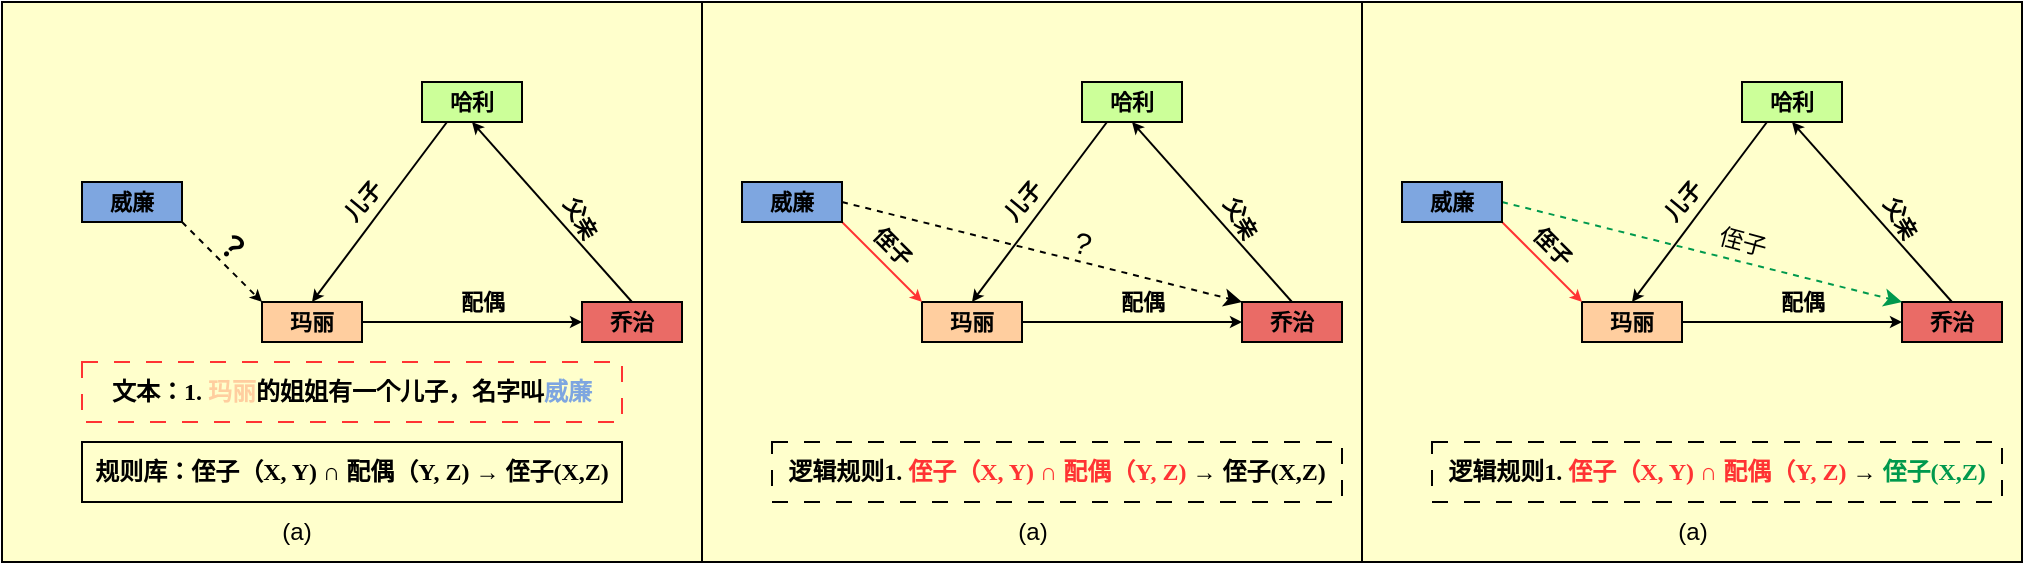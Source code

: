 <mxfile version="26.0.16">
  <diagram name="第 1 页" id="7BNkAPBlkhEjI7NNNy0N">
    <mxGraphModel dx="1302" dy="763" grid="1" gridSize="10" guides="1" tooltips="1" connect="1" arrows="1" fold="1" page="1" pageScale="1" pageWidth="827" pageHeight="1169" math="0" shadow="0">
      <root>
        <mxCell id="0" />
        <mxCell id="1" parent="0" />
        <mxCell id="Dud1PbT-B_5KXJvCq5s--25" value="" style="rounded=0;whiteSpace=wrap;html=1;fontStyle=1;fillColor=#FFFFCC;glass=0;fontFamily=Times New Roman;" vertex="1" parent="1">
          <mxGeometry x="10" y="80" width="350" height="280" as="geometry" />
        </mxCell>
        <mxCell id="Dud1PbT-B_5KXJvCq5s--26" style="edgeStyle=none;shape=connector;rounded=0;orthogonalLoop=1;jettySize=auto;html=1;exitX=0.5;exitY=0;exitDx=0;exitDy=0;entryX=0.5;entryY=1;entryDx=0;entryDy=0;strokeColor=default;align=center;verticalAlign=middle;fontFamily=Times New Roman;fontSize=11;fontColor=default;labelBackgroundColor=default;endArrow=classic;endSize=3;fontStyle=1" edge="1" source="Dud1PbT-B_5KXJvCq5s--30" target="Dud1PbT-B_5KXJvCq5s--46" parent="1">
          <mxGeometry relative="1" as="geometry" />
        </mxCell>
        <mxCell id="Dud1PbT-B_5KXJvCq5s--27" value="父亲" style="edgeLabel;html=1;align=center;verticalAlign=middle;resizable=0;points=[];fontFamily=Times New Roman;fontSize=11;fontColor=default;labelBackgroundColor=none;fontStyle=1;rotation=60;" vertex="1" connectable="0" parent="Dud1PbT-B_5KXJvCq5s--26">
          <mxGeometry x="0.038" y="2" relative="1" as="geometry">
            <mxPoint x="17" y="3" as="offset" />
          </mxGeometry>
        </mxCell>
        <mxCell id="Dud1PbT-B_5KXJvCq5s--30" value="乔治" style="rounded=0;whiteSpace=wrap;html=1;fontFamily=Times New Roman;fontSize=11;fontColor=default;labelBackgroundColor=none;fontStyle=1;fillColor=#EA6B66;" vertex="1" parent="1">
          <mxGeometry x="300" y="230" width="50" height="20" as="geometry" />
        </mxCell>
        <mxCell id="Dud1PbT-B_5KXJvCq5s--34" value="配偶" style="edgeStyle=none;shape=connector;rounded=0;orthogonalLoop=1;jettySize=auto;html=1;exitX=1;exitY=0.5;exitDx=0;exitDy=0;entryX=0;entryY=0.5;entryDx=0;entryDy=0;strokeColor=default;align=center;verticalAlign=middle;fontFamily=Times New Roman;fontSize=11;fontColor=default;labelBackgroundColor=none;endArrow=classic;endSize=3;fontStyle=1" edge="1" source="Dud1PbT-B_5KXJvCq5s--35" target="Dud1PbT-B_5KXJvCq5s--30" parent="1">
          <mxGeometry x="0.091" y="10" relative="1" as="geometry">
            <mxPoint as="offset" />
          </mxGeometry>
        </mxCell>
        <mxCell id="Dud1PbT-B_5KXJvCq5s--35" value="&lt;font&gt;&lt;span style=&quot;caret-color: rgb(255, 102, 102); color: rgb(0, 0, 0);&quot;&gt;玛丽&lt;/span&gt;&lt;/font&gt;" style="rounded=0;whiteSpace=wrap;html=1;fontFamily=Times New Roman;fontSize=11;fontColor=default;labelBackgroundColor=none;fontStyle=1;strokeColor=default;fillColor=#FFCE9F;" vertex="1" parent="1">
          <mxGeometry x="140" y="230" width="50" height="20" as="geometry" />
        </mxCell>
        <mxCell id="Dud1PbT-B_5KXJvCq5s--39" style="edgeStyle=none;shape=connector;rounded=0;orthogonalLoop=1;jettySize=auto;html=1;exitX=1;exitY=1;exitDx=0;exitDy=0;entryX=0;entryY=0;entryDx=0;entryDy=0;strokeColor=default;align=center;verticalAlign=middle;fontFamily=Times New Roman;fontSize=11;fontColor=default;labelBackgroundColor=default;endArrow=classic;endSize=3;fontStyle=1;dashed=1;" edge="1" source="Dud1PbT-B_5KXJvCq5s--43" target="Dud1PbT-B_5KXJvCq5s--35" parent="1">
          <mxGeometry relative="1" as="geometry" />
        </mxCell>
        <mxCell id="Dud1PbT-B_5KXJvCq5s--40" value="&lt;font style=&quot;font-size: 15px;&quot;&gt;？&lt;/font&gt;" style="edgeLabel;html=1;align=center;verticalAlign=middle;resizable=0;points=[];fontFamily=Times New Roman;fontSize=11;fontColor=default;labelBackgroundColor=none;fontStyle=1;rotation=40;" vertex="1" connectable="0" parent="Dud1PbT-B_5KXJvCq5s--39">
          <mxGeometry x="0.229" relative="1" as="geometry">
            <mxPoint y="-13" as="offset" />
          </mxGeometry>
        </mxCell>
        <mxCell id="Dud1PbT-B_5KXJvCq5s--43" value="威廉" style="rounded=0;whiteSpace=wrap;html=1;fontFamily=Times New Roman;fontSize=11;fontColor=default;labelBackgroundColor=none;fontStyle=1;fillColor=#7EA6E0;" vertex="1" parent="1">
          <mxGeometry x="50" y="170" width="50" height="20" as="geometry" />
        </mxCell>
        <mxCell id="Dud1PbT-B_5KXJvCq5s--44" style="edgeStyle=none;shape=connector;rounded=0;orthogonalLoop=1;jettySize=auto;html=1;exitX=0.25;exitY=1;exitDx=0;exitDy=0;entryX=0.5;entryY=0;entryDx=0;entryDy=0;strokeColor=default;align=center;verticalAlign=middle;fontFamily=Times New Roman;fontSize=11;fontColor=default;labelBackgroundColor=default;endArrow=classic;endSize=3;fontStyle=1" edge="1" source="Dud1PbT-B_5KXJvCq5s--46" target="Dud1PbT-B_5KXJvCq5s--35" parent="1">
          <mxGeometry relative="1" as="geometry" />
        </mxCell>
        <mxCell id="Dud1PbT-B_5KXJvCq5s--45" value="儿子" style="edgeLabel;html=1;align=center;verticalAlign=middle;resizable=0;points=[];fontFamily=Times New Roman;fontSize=11;fontColor=default;labelBackgroundColor=none;fontStyle=1;rotation=-50;" vertex="1" connectable="0" parent="Dud1PbT-B_5KXJvCq5s--44">
          <mxGeometry x="-0.075" y="-1" relative="1" as="geometry">
            <mxPoint x="-11" y="-1" as="offset" />
          </mxGeometry>
        </mxCell>
        <mxCell id="Dud1PbT-B_5KXJvCq5s--46" value="哈利" style="rounded=0;whiteSpace=wrap;html=1;fontFamily=Times New Roman;fontSize=11;fontColor=default;labelBackgroundColor=none;fontStyle=1;fillColor=#CCFF99;" vertex="1" parent="1">
          <mxGeometry x="220" y="120" width="50" height="20" as="geometry" />
        </mxCell>
        <mxCell id="Dud1PbT-B_5KXJvCq5s--74" value="" style="rounded=0;whiteSpace=wrap;html=1;fontStyle=1;fillColor=#FFFFCC;fontFamily=Times New Roman;" vertex="1" parent="1">
          <mxGeometry x="360" y="80" width="330" height="280" as="geometry" />
        </mxCell>
        <mxCell id="Dud1PbT-B_5KXJvCq5s--75" style="edgeStyle=none;shape=connector;rounded=0;orthogonalLoop=1;jettySize=auto;html=1;exitX=0.5;exitY=0;exitDx=0;exitDy=0;entryX=0.5;entryY=1;entryDx=0;entryDy=0;strokeColor=default;align=center;verticalAlign=middle;fontFamily=Times New Roman;fontSize=11;fontColor=default;labelBackgroundColor=default;endArrow=classic;endSize=3;fontStyle=1" edge="1" source="Dud1PbT-B_5KXJvCq5s--77" target="Dud1PbT-B_5KXJvCq5s--85" parent="1">
          <mxGeometry relative="1" as="geometry" />
        </mxCell>
        <mxCell id="Dud1PbT-B_5KXJvCq5s--76" value="父亲" style="edgeLabel;html=1;align=center;verticalAlign=middle;resizable=0;points=[];fontFamily=Times New Roman;fontSize=11;fontColor=default;labelBackgroundColor=none;fontStyle=1;rotation=60;" vertex="1" connectable="0" parent="Dud1PbT-B_5KXJvCq5s--75">
          <mxGeometry x="0.038" y="2" relative="1" as="geometry">
            <mxPoint x="17" y="3" as="offset" />
          </mxGeometry>
        </mxCell>
        <mxCell id="Dud1PbT-B_5KXJvCq5s--77" value="乔治" style="rounded=0;whiteSpace=wrap;html=1;fontFamily=Times New Roman;fontSize=11;fontColor=default;labelBackgroundColor=none;fontStyle=1;fillColor=#EA6B66;" vertex="1" parent="1">
          <mxGeometry x="630" y="230" width="50" height="20" as="geometry" />
        </mxCell>
        <mxCell id="Dud1PbT-B_5KXJvCq5s--78" value="配偶" style="edgeStyle=none;shape=connector;rounded=0;orthogonalLoop=1;jettySize=auto;html=1;exitX=1;exitY=0.5;exitDx=0;exitDy=0;entryX=0;entryY=0.5;entryDx=0;entryDy=0;strokeColor=default;align=center;verticalAlign=middle;fontFamily=Times New Roman;fontSize=11;fontColor=default;labelBackgroundColor=none;endArrow=classic;endSize=3;fontStyle=1" edge="1" source="Dud1PbT-B_5KXJvCq5s--79" target="Dud1PbT-B_5KXJvCq5s--77" parent="1">
          <mxGeometry x="0.091" y="10" relative="1" as="geometry">
            <mxPoint as="offset" />
          </mxGeometry>
        </mxCell>
        <mxCell id="Dud1PbT-B_5KXJvCq5s--79" value="&lt;font&gt;&lt;span style=&quot;caret-color: rgb(255, 102, 102); color: rgb(0, 0, 0);&quot;&gt;玛丽&lt;/span&gt;&lt;/font&gt;" style="rounded=0;whiteSpace=wrap;html=1;fontFamily=Times New Roman;fontSize=11;fontColor=default;labelBackgroundColor=none;fontStyle=1;strokeColor=default;fillColor=#FFCE9F;" vertex="1" parent="1">
          <mxGeometry x="470" y="230" width="50" height="20" as="geometry" />
        </mxCell>
        <mxCell id="Dud1PbT-B_5KXJvCq5s--80" style="edgeStyle=none;shape=connector;rounded=0;orthogonalLoop=1;jettySize=auto;html=1;exitX=1;exitY=1;exitDx=0;exitDy=0;entryX=0;entryY=0;entryDx=0;entryDy=0;strokeColor=#FF3333;align=center;verticalAlign=middle;fontFamily=Times New Roman;fontSize=11;fontColor=default;labelBackgroundColor=default;endArrow=classic;endSize=3;fontStyle=1;" edge="1" source="Dud1PbT-B_5KXJvCq5s--82" target="Dud1PbT-B_5KXJvCq5s--79" parent="1">
          <mxGeometry relative="1" as="geometry" />
        </mxCell>
        <mxCell id="Dud1PbT-B_5KXJvCq5s--81" value="&lt;span&gt;侄子&lt;/span&gt;" style="edgeLabel;html=1;align=center;verticalAlign=middle;resizable=0;points=[];fontFamily=Times New Roman;fontSize=11;fontColor=default;labelBackgroundColor=none;fontStyle=1;rotation=45;" vertex="1" connectable="0" parent="Dud1PbT-B_5KXJvCq5s--80">
          <mxGeometry x="0.229" relative="1" as="geometry">
            <mxPoint y="-13" as="offset" />
          </mxGeometry>
        </mxCell>
        <mxCell id="Dud1PbT-B_5KXJvCq5s--124" style="rounded=0;orthogonalLoop=1;jettySize=auto;html=1;exitX=1;exitY=0.5;exitDx=0;exitDy=0;entryX=0;entryY=0;entryDx=0;entryDy=0;dashed=1;labelBackgroundColor=none;" edge="1" parent="1" source="Dud1PbT-B_5KXJvCq5s--82" target="Dud1PbT-B_5KXJvCq5s--77">
          <mxGeometry relative="1" as="geometry" />
        </mxCell>
        <mxCell id="Dud1PbT-B_5KXJvCq5s--125" value="?" style="edgeLabel;html=1;align=center;verticalAlign=middle;resizable=0;points=[];labelBackgroundColor=none;rotation=15;fontSize=15;" vertex="1" connectable="0" parent="Dud1PbT-B_5KXJvCq5s--124">
          <mxGeometry x="0.161" y="-1" relative="1" as="geometry">
            <mxPoint x="4" y="-10" as="offset" />
          </mxGeometry>
        </mxCell>
        <mxCell id="Dud1PbT-B_5KXJvCq5s--82" value="威廉" style="rounded=0;whiteSpace=wrap;html=1;fontFamily=Times New Roman;fontSize=11;fontColor=default;labelBackgroundColor=none;fontStyle=1;fillColor=#7EA6E0;" vertex="1" parent="1">
          <mxGeometry x="380" y="170" width="50" height="20" as="geometry" />
        </mxCell>
        <mxCell id="Dud1PbT-B_5KXJvCq5s--83" style="edgeStyle=none;shape=connector;rounded=0;orthogonalLoop=1;jettySize=auto;html=1;exitX=0.25;exitY=1;exitDx=0;exitDy=0;entryX=0.5;entryY=0;entryDx=0;entryDy=0;strokeColor=default;align=center;verticalAlign=middle;fontFamily=Times New Roman;fontSize=11;fontColor=default;labelBackgroundColor=default;endArrow=classic;endSize=3;fontStyle=1" edge="1" source="Dud1PbT-B_5KXJvCq5s--85" target="Dud1PbT-B_5KXJvCq5s--79" parent="1">
          <mxGeometry relative="1" as="geometry" />
        </mxCell>
        <mxCell id="Dud1PbT-B_5KXJvCq5s--84" value="儿子" style="edgeLabel;html=1;align=center;verticalAlign=middle;resizable=0;points=[];fontFamily=Times New Roman;fontSize=11;fontColor=default;labelBackgroundColor=none;fontStyle=1;rotation=-50;" vertex="1" connectable="0" parent="Dud1PbT-B_5KXJvCq5s--83">
          <mxGeometry x="-0.075" y="-1" relative="1" as="geometry">
            <mxPoint x="-11" y="-1" as="offset" />
          </mxGeometry>
        </mxCell>
        <mxCell id="Dud1PbT-B_5KXJvCq5s--85" value="哈利" style="rounded=0;whiteSpace=wrap;html=1;fontFamily=Times New Roman;fontSize=11;fontColor=default;labelBackgroundColor=none;fontStyle=1;fillColor=#CCFF99;" vertex="1" parent="1">
          <mxGeometry x="550" y="120" width="50" height="20" as="geometry" />
        </mxCell>
        <mxCell id="Dud1PbT-B_5KXJvCq5s--110" value="&lt;b&gt;&lt;span style=&quot;color: rgb(0, 0, 0);&quot;&gt;文本：1. &lt;/span&gt;&lt;span style=&quot;color: rgb(255, 206, 159);&quot;&gt;玛丽&lt;/span&gt;的姐姐有一个儿子，名字叫&lt;span style=&quot;color: rgb(126, 166, 224);&quot;&gt;威廉&lt;/span&gt;&lt;/b&gt;" style="text;html=1;align=center;verticalAlign=middle;whiteSpace=wrap;rounded=0;strokeColor=#FF3333;dashed=1;dashPattern=8 8;strokeWidth=1;fontFamily=Times New Roman;" vertex="1" parent="1">
          <mxGeometry x="50" y="260" width="270" height="30" as="geometry" />
        </mxCell>
        <mxCell id="Dud1PbT-B_5KXJvCq5s--111" value="&lt;b&gt;&lt;span style=&quot;color: rgb(0, 0, 0);&quot;&gt;逻辑规则1.&amp;nbsp;&lt;/span&gt;&lt;/b&gt;&lt;b&gt;&lt;span style=&quot;color: rgb(255, 51, 51);&quot;&gt;侄子（X, Y) ∩ 配偶（Y, Z)&lt;/span&gt;&amp;nbsp;&lt;span style=&quot;text-align: start;&quot;&gt;→ 侄子(X,Z)&lt;/span&gt;&lt;/b&gt;" style="text;html=1;align=center;verticalAlign=middle;whiteSpace=wrap;rounded=0;strokeColor=default;dashed=1;dashPattern=8 8;strokeWidth=1;fontFamily=Times New Roman;" vertex="1" parent="1">
          <mxGeometry x="395" y="300" width="285" height="30" as="geometry" />
        </mxCell>
        <mxCell id="Dud1PbT-B_5KXJvCq5s--113" value="&lt;font face=&quot;Times New Roman&quot;&gt;&lt;b&gt;规则库：侄子（X, Y) ∩ 配偶（Y, Z)&amp;nbsp;&lt;span style=&quot;text-align: start;&quot;&gt;→ 侄子(X,Z)&lt;/span&gt;&lt;/b&gt;&lt;/font&gt;" style="text;html=1;align=center;verticalAlign=middle;whiteSpace=wrap;rounded=0;strokeColor=default;strokeWidth=1;fontFamily=Times New Roman;" vertex="1" parent="1">
          <mxGeometry x="50" y="300" width="270" height="30" as="geometry" />
        </mxCell>
        <mxCell id="Dud1PbT-B_5KXJvCq5s--127" value="" style="rounded=0;whiteSpace=wrap;html=1;fontStyle=1;fillColor=#FFFFCC;fontFamily=Times New Roman;" vertex="1" parent="1">
          <mxGeometry x="690" y="80" width="330" height="280" as="geometry" />
        </mxCell>
        <mxCell id="Dud1PbT-B_5KXJvCq5s--128" style="edgeStyle=none;shape=connector;rounded=0;orthogonalLoop=1;jettySize=auto;html=1;exitX=0.5;exitY=0;exitDx=0;exitDy=0;entryX=0.5;entryY=1;entryDx=0;entryDy=0;strokeColor=default;align=center;verticalAlign=middle;fontFamily=Times New Roman;fontSize=11;fontColor=default;labelBackgroundColor=default;endArrow=classic;endSize=3;fontStyle=1" edge="1" source="Dud1PbT-B_5KXJvCq5s--130" target="Dud1PbT-B_5KXJvCq5s--140" parent="1">
          <mxGeometry relative="1" as="geometry" />
        </mxCell>
        <mxCell id="Dud1PbT-B_5KXJvCq5s--129" value="父亲" style="edgeLabel;html=1;align=center;verticalAlign=middle;resizable=0;points=[];fontFamily=Times New Roman;fontSize=11;fontColor=default;labelBackgroundColor=none;fontStyle=1;rotation=60;" vertex="1" connectable="0" parent="Dud1PbT-B_5KXJvCq5s--128">
          <mxGeometry x="0.038" y="2" relative="1" as="geometry">
            <mxPoint x="17" y="3" as="offset" />
          </mxGeometry>
        </mxCell>
        <mxCell id="Dud1PbT-B_5KXJvCq5s--130" value="乔治" style="rounded=0;whiteSpace=wrap;html=1;fontFamily=Times New Roman;fontSize=11;fontColor=default;labelBackgroundColor=none;fontStyle=1;fillColor=#EA6B66;" vertex="1" parent="1">
          <mxGeometry x="960" y="230" width="50" height="20" as="geometry" />
        </mxCell>
        <mxCell id="Dud1PbT-B_5KXJvCq5s--131" value="配偶" style="edgeStyle=none;shape=connector;rounded=0;orthogonalLoop=1;jettySize=auto;html=1;exitX=1;exitY=0.5;exitDx=0;exitDy=0;entryX=0;entryY=0.5;entryDx=0;entryDy=0;strokeColor=default;align=center;verticalAlign=middle;fontFamily=Times New Roman;fontSize=11;fontColor=default;labelBackgroundColor=none;endArrow=classic;endSize=3;fontStyle=1" edge="1" source="Dud1PbT-B_5KXJvCq5s--132" target="Dud1PbT-B_5KXJvCq5s--130" parent="1">
          <mxGeometry x="0.091" y="10" relative="1" as="geometry">
            <mxPoint as="offset" />
          </mxGeometry>
        </mxCell>
        <mxCell id="Dud1PbT-B_5KXJvCq5s--132" value="&lt;font&gt;&lt;span style=&quot;caret-color: rgb(255, 102, 102); color: rgb(0, 0, 0);&quot;&gt;玛丽&lt;/span&gt;&lt;/font&gt;" style="rounded=0;whiteSpace=wrap;html=1;fontFamily=Times New Roman;fontSize=11;fontColor=default;labelBackgroundColor=none;fontStyle=1;strokeColor=default;fillColor=#FFCE9F;" vertex="1" parent="1">
          <mxGeometry x="800" y="230" width="50" height="20" as="geometry" />
        </mxCell>
        <mxCell id="Dud1PbT-B_5KXJvCq5s--133" style="edgeStyle=none;shape=connector;rounded=0;orthogonalLoop=1;jettySize=auto;html=1;exitX=1;exitY=1;exitDx=0;exitDy=0;entryX=0;entryY=0;entryDx=0;entryDy=0;strokeColor=#FF3333;align=center;verticalAlign=middle;fontFamily=Times New Roman;fontSize=11;fontColor=default;labelBackgroundColor=default;endArrow=classic;endSize=3;fontStyle=1;" edge="1" source="Dud1PbT-B_5KXJvCq5s--137" target="Dud1PbT-B_5KXJvCq5s--132" parent="1">
          <mxGeometry relative="1" as="geometry" />
        </mxCell>
        <mxCell id="Dud1PbT-B_5KXJvCq5s--134" value="&lt;span&gt;侄子&lt;/span&gt;" style="edgeLabel;html=1;align=center;verticalAlign=middle;resizable=0;points=[];fontFamily=Times New Roman;fontSize=11;fontColor=default;labelBackgroundColor=none;fontStyle=1;rotation=45;" vertex="1" connectable="0" parent="Dud1PbT-B_5KXJvCq5s--133">
          <mxGeometry x="0.229" relative="1" as="geometry">
            <mxPoint y="-13" as="offset" />
          </mxGeometry>
        </mxCell>
        <mxCell id="Dud1PbT-B_5KXJvCq5s--135" style="rounded=0;orthogonalLoop=1;jettySize=auto;html=1;exitX=1;exitY=0.5;exitDx=0;exitDy=0;entryX=0;entryY=0;entryDx=0;entryDy=0;dashed=1;labelBackgroundColor=none;strokeColor=#00994D;" edge="1" source="Dud1PbT-B_5KXJvCq5s--137" target="Dud1PbT-B_5KXJvCq5s--130" parent="1">
          <mxGeometry relative="1" as="geometry" />
        </mxCell>
        <mxCell id="Dud1PbT-B_5KXJvCq5s--136" value="侄子" style="edgeLabel;html=1;align=center;verticalAlign=middle;resizable=0;points=[];labelBackgroundColor=none;rotation=15;fontSize=12;fontFamily=Times New Roman;" vertex="1" connectable="0" parent="Dud1PbT-B_5KXJvCq5s--135">
          <mxGeometry x="0.161" y="-1" relative="1" as="geometry">
            <mxPoint x="4" y="-10" as="offset" />
          </mxGeometry>
        </mxCell>
        <mxCell id="Dud1PbT-B_5KXJvCq5s--137" value="威廉" style="rounded=0;whiteSpace=wrap;html=1;fontFamily=Times New Roman;fontSize=11;fontColor=default;labelBackgroundColor=none;fontStyle=1;fillColor=#7EA6E0;" vertex="1" parent="1">
          <mxGeometry x="710" y="170" width="50" height="20" as="geometry" />
        </mxCell>
        <mxCell id="Dud1PbT-B_5KXJvCq5s--138" style="edgeStyle=none;shape=connector;rounded=0;orthogonalLoop=1;jettySize=auto;html=1;exitX=0.25;exitY=1;exitDx=0;exitDy=0;entryX=0.5;entryY=0;entryDx=0;entryDy=0;strokeColor=default;align=center;verticalAlign=middle;fontFamily=Times New Roman;fontSize=11;fontColor=default;labelBackgroundColor=default;endArrow=classic;endSize=3;fontStyle=1" edge="1" source="Dud1PbT-B_5KXJvCq5s--140" target="Dud1PbT-B_5KXJvCq5s--132" parent="1">
          <mxGeometry relative="1" as="geometry" />
        </mxCell>
        <mxCell id="Dud1PbT-B_5KXJvCq5s--139" value="儿子" style="edgeLabel;html=1;align=center;verticalAlign=middle;resizable=0;points=[];fontFamily=Times New Roman;fontSize=11;fontColor=default;labelBackgroundColor=none;fontStyle=1;rotation=-50;" vertex="1" connectable="0" parent="Dud1PbT-B_5KXJvCq5s--138">
          <mxGeometry x="-0.075" y="-1" relative="1" as="geometry">
            <mxPoint x="-11" y="-1" as="offset" />
          </mxGeometry>
        </mxCell>
        <mxCell id="Dud1PbT-B_5KXJvCq5s--140" value="哈利" style="rounded=0;whiteSpace=wrap;html=1;fontFamily=Times New Roman;fontSize=11;fontColor=default;labelBackgroundColor=none;fontStyle=1;fillColor=#CCFF99;" vertex="1" parent="1">
          <mxGeometry x="880" y="120" width="50" height="20" as="geometry" />
        </mxCell>
        <mxCell id="Dud1PbT-B_5KXJvCq5s--141" value="&lt;b&gt;&lt;span style=&quot;color: rgb(0, 0, 0);&quot;&gt;逻辑规则1.&amp;nbsp;&lt;/span&gt;&lt;/b&gt;&lt;b&gt;&lt;span style=&quot;color: rgb(255, 51, 51);&quot;&gt;侄子（X, Y) ∩ 配偶（Y, Z)&lt;/span&gt;&amp;nbsp;&lt;span style=&quot;text-align: start;&quot;&gt;→ &lt;span style=&quot;color: rgb(0, 153, 77);&quot;&gt;侄子(X,Z)&lt;/span&gt;&lt;/span&gt;&lt;/b&gt;" style="text;html=1;align=center;verticalAlign=middle;whiteSpace=wrap;rounded=0;strokeColor=default;dashed=1;dashPattern=8 8;strokeWidth=1;fontFamily=Times New Roman;" vertex="1" parent="1">
          <mxGeometry x="725" y="300" width="285" height="30" as="geometry" />
        </mxCell>
        <mxCell id="Dud1PbT-B_5KXJvCq5s--144" value="(a)" style="text;html=1;align=center;verticalAlign=middle;whiteSpace=wrap;rounded=0;" vertex="1" parent="1">
          <mxGeometry x="125" y="340" width="65" height="10" as="geometry" />
        </mxCell>
        <mxCell id="Dud1PbT-B_5KXJvCq5s--146" value="(a)" style="text;html=1;align=center;verticalAlign=middle;whiteSpace=wrap;rounded=0;" vertex="1" parent="1">
          <mxGeometry x="492.5" y="340" width="65" height="10" as="geometry" />
        </mxCell>
        <mxCell id="Dud1PbT-B_5KXJvCq5s--147" value="(a)" style="text;html=1;align=center;verticalAlign=middle;whiteSpace=wrap;rounded=0;" vertex="1" parent="1">
          <mxGeometry x="822.5" y="340" width="65" height="10" as="geometry" />
        </mxCell>
      </root>
    </mxGraphModel>
  </diagram>
</mxfile>
